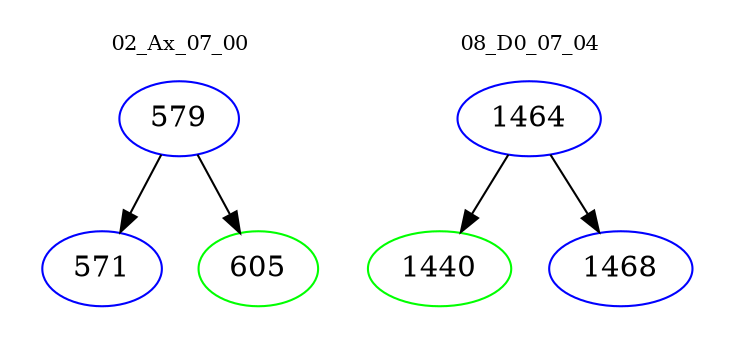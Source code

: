 digraph{
subgraph cluster_0 {
color = white
label = "02_Ax_07_00";
fontsize=10;
T0_579 [label="579", color="blue"]
T0_579 -> T0_571 [color="black"]
T0_571 [label="571", color="blue"]
T0_579 -> T0_605 [color="black"]
T0_605 [label="605", color="green"]
}
subgraph cluster_1 {
color = white
label = "08_D0_07_04";
fontsize=10;
T1_1464 [label="1464", color="blue"]
T1_1464 -> T1_1440 [color="black"]
T1_1440 [label="1440", color="green"]
T1_1464 -> T1_1468 [color="black"]
T1_1468 [label="1468", color="blue"]
}
}
